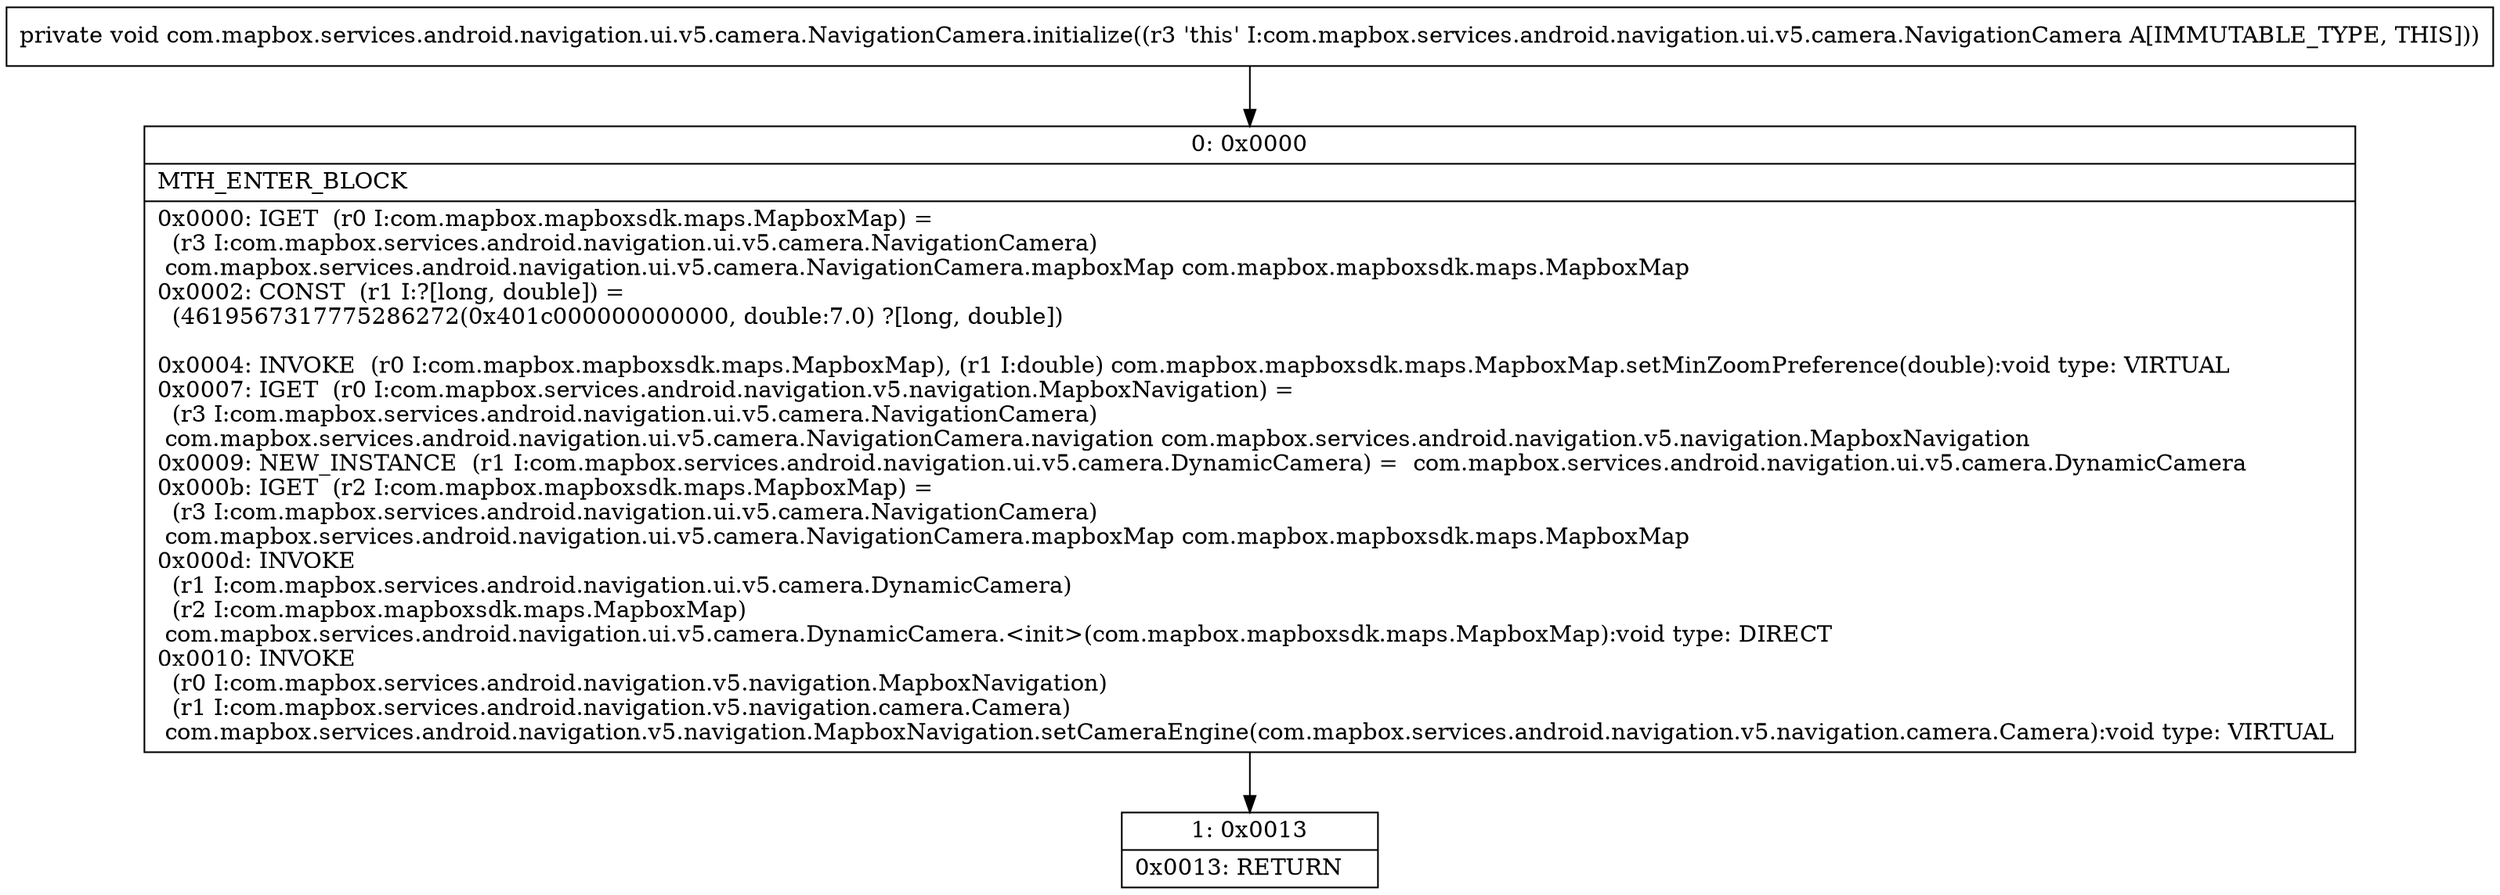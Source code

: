 digraph "CFG forcom.mapbox.services.android.navigation.ui.v5.camera.NavigationCamera.initialize()V" {
Node_0 [shape=record,label="{0\:\ 0x0000|MTH_ENTER_BLOCK\l|0x0000: IGET  (r0 I:com.mapbox.mapboxsdk.maps.MapboxMap) = \l  (r3 I:com.mapbox.services.android.navigation.ui.v5.camera.NavigationCamera)\l com.mapbox.services.android.navigation.ui.v5.camera.NavigationCamera.mapboxMap com.mapbox.mapboxsdk.maps.MapboxMap \l0x0002: CONST  (r1 I:?[long, double]) = \l  (4619567317775286272(0x401c000000000000, double:7.0) ?[long, double])\l \l0x0004: INVOKE  (r0 I:com.mapbox.mapboxsdk.maps.MapboxMap), (r1 I:double) com.mapbox.mapboxsdk.maps.MapboxMap.setMinZoomPreference(double):void type: VIRTUAL \l0x0007: IGET  (r0 I:com.mapbox.services.android.navigation.v5.navigation.MapboxNavigation) = \l  (r3 I:com.mapbox.services.android.navigation.ui.v5.camera.NavigationCamera)\l com.mapbox.services.android.navigation.ui.v5.camera.NavigationCamera.navigation com.mapbox.services.android.navigation.v5.navigation.MapboxNavigation \l0x0009: NEW_INSTANCE  (r1 I:com.mapbox.services.android.navigation.ui.v5.camera.DynamicCamera) =  com.mapbox.services.android.navigation.ui.v5.camera.DynamicCamera \l0x000b: IGET  (r2 I:com.mapbox.mapboxsdk.maps.MapboxMap) = \l  (r3 I:com.mapbox.services.android.navigation.ui.v5.camera.NavigationCamera)\l com.mapbox.services.android.navigation.ui.v5.camera.NavigationCamera.mapboxMap com.mapbox.mapboxsdk.maps.MapboxMap \l0x000d: INVOKE  \l  (r1 I:com.mapbox.services.android.navigation.ui.v5.camera.DynamicCamera)\l  (r2 I:com.mapbox.mapboxsdk.maps.MapboxMap)\l com.mapbox.services.android.navigation.ui.v5.camera.DynamicCamera.\<init\>(com.mapbox.mapboxsdk.maps.MapboxMap):void type: DIRECT \l0x0010: INVOKE  \l  (r0 I:com.mapbox.services.android.navigation.v5.navigation.MapboxNavigation)\l  (r1 I:com.mapbox.services.android.navigation.v5.navigation.camera.Camera)\l com.mapbox.services.android.navigation.v5.navigation.MapboxNavigation.setCameraEngine(com.mapbox.services.android.navigation.v5.navigation.camera.Camera):void type: VIRTUAL \l}"];
Node_1 [shape=record,label="{1\:\ 0x0013|0x0013: RETURN   \l}"];
MethodNode[shape=record,label="{private void com.mapbox.services.android.navigation.ui.v5.camera.NavigationCamera.initialize((r3 'this' I:com.mapbox.services.android.navigation.ui.v5.camera.NavigationCamera A[IMMUTABLE_TYPE, THIS])) }"];
MethodNode -> Node_0;
Node_0 -> Node_1;
}

